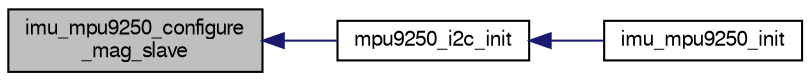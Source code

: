 digraph "imu_mpu9250_configure_mag_slave"
{
  edge [fontname="FreeSans",fontsize="10",labelfontname="FreeSans",labelfontsize="10"];
  node [fontname="FreeSans",fontsize="10",shape=record];
  rankdir="LR";
  Node1 [label="imu_mpu9250_configure\l_mag_slave",height=0.2,width=0.4,color="black", fillcolor="grey75", style="filled", fontcolor="black"];
  Node1 -> Node2 [dir="back",color="midnightblue",fontsize="10",style="solid",fontname="FreeSans"];
  Node2 [label="mpu9250_i2c_init",height=0.2,width=0.4,color="black", fillcolor="white", style="filled",URL="$mpu9250__i2c_8h.html#a967fa8a6c8aa8f969b3e7fb17221658c"];
  Node2 -> Node3 [dir="back",color="midnightblue",fontsize="10",style="solid",fontname="FreeSans"];
  Node3 [label="imu_mpu9250_init",height=0.2,width=0.4,color="black", fillcolor="white", style="filled",URL="$imu__mpu9250__spi_8h.html#a9a9bb6c468d388d1688b2b35e94633d3"];
}
